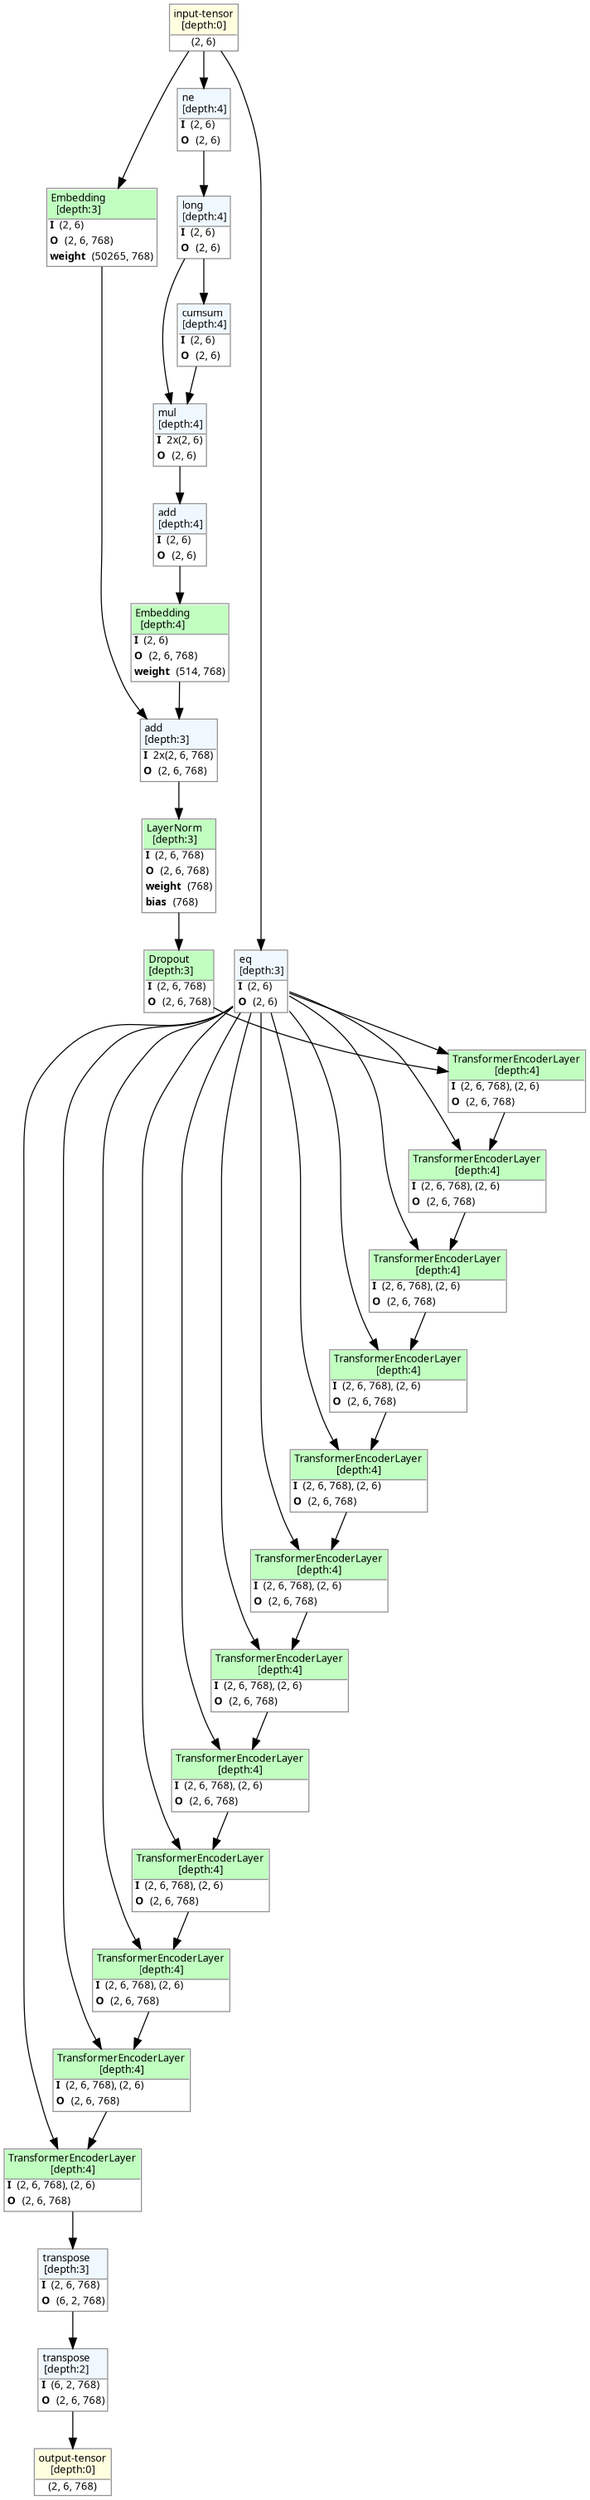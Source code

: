 strict digraph Roberta {
	graph [ordering=in rankdir=TB size="20.099999999999998,20.099999999999998"]
	node [align=left color="#909090" fillcolor="#ffffff90" fontname="Linux libertine" fontsize=10 height=0.2 margin=0 ranksep=0.1 shape=plaintext style=filled]
	edge [fontsize=10]
	0 [label=<
                    <TABLE BORDER="1" CELLBORDER="0"
                    CELLSPACING="0" CELLPADDING="2">
                        <TR>
                            <TD BGCOLOR="lightyellow" ALIGN="LEFT"
                            BORDER="1" SIDES="B"
                            >input-tensor<BR ALIGN="LEFT"/>[depth:0]</TD>
                        </TR>
                        <TR>
                            <TD>(2, 6)</TD>
                        </TR>
                        
                    </TABLE>>]
	1 [label=<
                    <TABLE BORDER="1" CELLBORDER="0"
                    CELLSPACING="0" CELLPADDING="2">
                        <TR>
                            <TD BGCOLOR="aliceblue" ALIGN="LEFT"
                            BORDER="1" SIDES="B"
                            >eq<BR ALIGN="LEFT"/>[depth:3]</TD>
                        </TR>
                        <TR>
                            <TD ALIGN="LEFT"><B>I</B> (2, 6)</TD>
                        </TR>
                        <TR>
                            <TD ALIGN="LEFT"><B>O</B> (2, 6)</TD>
                        </TR>
                        
                    </TABLE>>]
	2 [label=<
                    <TABLE BORDER="1" CELLBORDER="0"
                    CELLSPACING="0" CELLPADDING="2">
                        <TR>
                            <TD BGCOLOR="darkseagreen1" ALIGN="LEFT"
                            BORDER="1" SIDES="B"
                            >Embedding<BR ALIGN="LEFT"/>[depth:3]</TD>
                        </TR>
                        <TR>
                            <TD ALIGN="LEFT"><B>I</B> (2, 6)</TD>
                        </TR>
                        <TR>
                            <TD ALIGN="LEFT"><B>O</B> (2, 6, 768)</TD>
                        </TR>
                                        <TR>
                    <TD ALIGN="LEFT"><B>weight</B> (50265, 768)</TD>
                </TR>
                    </TABLE>>]
	3 [label=<
                    <TABLE BORDER="1" CELLBORDER="0"
                    CELLSPACING="0" CELLPADDING="2">
                        <TR>
                            <TD BGCOLOR="aliceblue" ALIGN="LEFT"
                            BORDER="1" SIDES="B"
                            >ne<BR ALIGN="LEFT"/>[depth:4]</TD>
                        </TR>
                        <TR>
                            <TD ALIGN="LEFT"><B>I</B> (2, 6)</TD>
                        </TR>
                        <TR>
                            <TD ALIGN="LEFT"><B>O</B> (2, 6)</TD>
                        </TR>
                        
                    </TABLE>>]
	4 [label=<
                    <TABLE BORDER="1" CELLBORDER="0"
                    CELLSPACING="0" CELLPADDING="2">
                        <TR>
                            <TD BGCOLOR="aliceblue" ALIGN="LEFT"
                            BORDER="1" SIDES="B"
                            >long<BR ALIGN="LEFT"/>[depth:4]</TD>
                        </TR>
                        <TR>
                            <TD ALIGN="LEFT"><B>I</B> (2, 6)</TD>
                        </TR>
                        <TR>
                            <TD ALIGN="LEFT"><B>O</B> (2, 6)</TD>
                        </TR>
                        
                    </TABLE>>]
	5 [label=<
                    <TABLE BORDER="1" CELLBORDER="0"
                    CELLSPACING="0" CELLPADDING="2">
                        <TR>
                            <TD BGCOLOR="aliceblue" ALIGN="LEFT"
                            BORDER="1" SIDES="B"
                            >cumsum<BR ALIGN="LEFT"/>[depth:4]</TD>
                        </TR>
                        <TR>
                            <TD ALIGN="LEFT"><B>I</B> (2, 6)</TD>
                        </TR>
                        <TR>
                            <TD ALIGN="LEFT"><B>O</B> (2, 6)</TD>
                        </TR>
                        
                    </TABLE>>]
	6 [label=<
                    <TABLE BORDER="1" CELLBORDER="0"
                    CELLSPACING="0" CELLPADDING="2">
                        <TR>
                            <TD BGCOLOR="aliceblue" ALIGN="LEFT"
                            BORDER="1" SIDES="B"
                            >mul<BR ALIGN="LEFT"/>[depth:4]</TD>
                        </TR>
                        <TR>
                            <TD ALIGN="LEFT"><B>I</B> 2x(2, 6)</TD>
                        </TR>
                        <TR>
                            <TD ALIGN="LEFT"><B>O</B> (2, 6)</TD>
                        </TR>
                        
                    </TABLE>>]
	7 [label=<
                    <TABLE BORDER="1" CELLBORDER="0"
                    CELLSPACING="0" CELLPADDING="2">
                        <TR>
                            <TD BGCOLOR="aliceblue" ALIGN="LEFT"
                            BORDER="1" SIDES="B"
                            >add<BR ALIGN="LEFT"/>[depth:4]</TD>
                        </TR>
                        <TR>
                            <TD ALIGN="LEFT"><B>I</B> (2, 6)</TD>
                        </TR>
                        <TR>
                            <TD ALIGN="LEFT"><B>O</B> (2, 6)</TD>
                        </TR>
                        
                    </TABLE>>]
	8 [label=<
                    <TABLE BORDER="1" CELLBORDER="0"
                    CELLSPACING="0" CELLPADDING="2">
                        <TR>
                            <TD BGCOLOR="darkseagreen1" ALIGN="LEFT"
                            BORDER="1" SIDES="B"
                            >Embedding<BR ALIGN="LEFT"/>[depth:4]</TD>
                        </TR>
                        <TR>
                            <TD ALIGN="LEFT"><B>I</B> (2, 6)</TD>
                        </TR>
                        <TR>
                            <TD ALIGN="LEFT"><B>O</B> (2, 6, 768)</TD>
                        </TR>
                                        <TR>
                    <TD ALIGN="LEFT"><B>weight</B> (514, 768)</TD>
                </TR>
                    </TABLE>>]
	9 [label=<
                    <TABLE BORDER="1" CELLBORDER="0"
                    CELLSPACING="0" CELLPADDING="2">
                        <TR>
                            <TD BGCOLOR="aliceblue" ALIGN="LEFT"
                            BORDER="1" SIDES="B"
                            >add<BR ALIGN="LEFT"/>[depth:3]</TD>
                        </TR>
                        <TR>
                            <TD ALIGN="LEFT"><B>I</B> 2x(2, 6, 768)</TD>
                        </TR>
                        <TR>
                            <TD ALIGN="LEFT"><B>O</B> (2, 6, 768)</TD>
                        </TR>
                        
                    </TABLE>>]
	10 [label=<
                    <TABLE BORDER="1" CELLBORDER="0"
                    CELLSPACING="0" CELLPADDING="2">
                        <TR>
                            <TD BGCOLOR="darkseagreen1" ALIGN="LEFT"
                            BORDER="1" SIDES="B"
                            >LayerNorm<BR ALIGN="LEFT"/>[depth:3]</TD>
                        </TR>
                        <TR>
                            <TD ALIGN="LEFT"><B>I</B> (2, 6, 768)</TD>
                        </TR>
                        <TR>
                            <TD ALIGN="LEFT"><B>O</B> (2, 6, 768)</TD>
                        </TR>
                                        <TR>
                    <TD ALIGN="LEFT"><B>weight</B> (768)</TD>
                </TR>
                <TR>
                    <TD ALIGN="LEFT"><B>bias</B> (768)</TD>
                </TR>
                    </TABLE>>]
	11 [label=<
                    <TABLE BORDER="1" CELLBORDER="0"
                    CELLSPACING="0" CELLPADDING="2">
                        <TR>
                            <TD BGCOLOR="darkseagreen1" ALIGN="LEFT"
                            BORDER="1" SIDES="B"
                            >Dropout<BR ALIGN="LEFT"/>[depth:3]</TD>
                        </TR>
                        <TR>
                            <TD ALIGN="LEFT"><B>I</B> (2, 6, 768)</TD>
                        </TR>
                        <TR>
                            <TD ALIGN="LEFT"><B>O</B> (2, 6, 768)</TD>
                        </TR>
                        
                    </TABLE>>]
	12 [label=<
                    <TABLE BORDER="1" CELLBORDER="0"
                    CELLSPACING="0" CELLPADDING="2">
                        <TR>
                            <TD BGCOLOR="darkseagreen1" ALIGN="LEFT"
                            BORDER="1" SIDES="B"
                            >TransformerEncoderLayer<BR ALIGN="LEFT"/>[depth:4]</TD>
                        </TR>
                        <TR>
                            <TD ALIGN="LEFT"><B>I</B> (2, 6, 768), (2, 6)</TD>
                        </TR>
                        <TR>
                            <TD ALIGN="LEFT"><B>O</B> (2, 6, 768)</TD>
                        </TR>
                        
                    </TABLE>>]
	13 [label=<
                    <TABLE BORDER="1" CELLBORDER="0"
                    CELLSPACING="0" CELLPADDING="2">
                        <TR>
                            <TD BGCOLOR="darkseagreen1" ALIGN="LEFT"
                            BORDER="1" SIDES="B"
                            >TransformerEncoderLayer<BR ALIGN="LEFT"/>[depth:4]</TD>
                        </TR>
                        <TR>
                            <TD ALIGN="LEFT"><B>I</B> (2, 6, 768), (2, 6)</TD>
                        </TR>
                        <TR>
                            <TD ALIGN="LEFT"><B>O</B> (2, 6, 768)</TD>
                        </TR>
                        
                    </TABLE>>]
	14 [label=<
                    <TABLE BORDER="1" CELLBORDER="0"
                    CELLSPACING="0" CELLPADDING="2">
                        <TR>
                            <TD BGCOLOR="darkseagreen1" ALIGN="LEFT"
                            BORDER="1" SIDES="B"
                            >TransformerEncoderLayer<BR ALIGN="LEFT"/>[depth:4]</TD>
                        </TR>
                        <TR>
                            <TD ALIGN="LEFT"><B>I</B> (2, 6, 768), (2, 6)</TD>
                        </TR>
                        <TR>
                            <TD ALIGN="LEFT"><B>O</B> (2, 6, 768)</TD>
                        </TR>
                        
                    </TABLE>>]
	15 [label=<
                    <TABLE BORDER="1" CELLBORDER="0"
                    CELLSPACING="0" CELLPADDING="2">
                        <TR>
                            <TD BGCOLOR="darkseagreen1" ALIGN="LEFT"
                            BORDER="1" SIDES="B"
                            >TransformerEncoderLayer<BR ALIGN="LEFT"/>[depth:4]</TD>
                        </TR>
                        <TR>
                            <TD ALIGN="LEFT"><B>I</B> (2, 6, 768), (2, 6)</TD>
                        </TR>
                        <TR>
                            <TD ALIGN="LEFT"><B>O</B> (2, 6, 768)</TD>
                        </TR>
                        
                    </TABLE>>]
	16 [label=<
                    <TABLE BORDER="1" CELLBORDER="0"
                    CELLSPACING="0" CELLPADDING="2">
                        <TR>
                            <TD BGCOLOR="darkseagreen1" ALIGN="LEFT"
                            BORDER="1" SIDES="B"
                            >TransformerEncoderLayer<BR ALIGN="LEFT"/>[depth:4]</TD>
                        </TR>
                        <TR>
                            <TD ALIGN="LEFT"><B>I</B> (2, 6, 768), (2, 6)</TD>
                        </TR>
                        <TR>
                            <TD ALIGN="LEFT"><B>O</B> (2, 6, 768)</TD>
                        </TR>
                        
                    </TABLE>>]
	17 [label=<
                    <TABLE BORDER="1" CELLBORDER="0"
                    CELLSPACING="0" CELLPADDING="2">
                        <TR>
                            <TD BGCOLOR="darkseagreen1" ALIGN="LEFT"
                            BORDER="1" SIDES="B"
                            >TransformerEncoderLayer<BR ALIGN="LEFT"/>[depth:4]</TD>
                        </TR>
                        <TR>
                            <TD ALIGN="LEFT"><B>I</B> (2, 6, 768), (2, 6)</TD>
                        </TR>
                        <TR>
                            <TD ALIGN="LEFT"><B>O</B> (2, 6, 768)</TD>
                        </TR>
                        
                    </TABLE>>]
	18 [label=<
                    <TABLE BORDER="1" CELLBORDER="0"
                    CELLSPACING="0" CELLPADDING="2">
                        <TR>
                            <TD BGCOLOR="darkseagreen1" ALIGN="LEFT"
                            BORDER="1" SIDES="B"
                            >TransformerEncoderLayer<BR ALIGN="LEFT"/>[depth:4]</TD>
                        </TR>
                        <TR>
                            <TD ALIGN="LEFT"><B>I</B> (2, 6, 768), (2, 6)</TD>
                        </TR>
                        <TR>
                            <TD ALIGN="LEFT"><B>O</B> (2, 6, 768)</TD>
                        </TR>
                        
                    </TABLE>>]
	19 [label=<
                    <TABLE BORDER="1" CELLBORDER="0"
                    CELLSPACING="0" CELLPADDING="2">
                        <TR>
                            <TD BGCOLOR="darkseagreen1" ALIGN="LEFT"
                            BORDER="1" SIDES="B"
                            >TransformerEncoderLayer<BR ALIGN="LEFT"/>[depth:4]</TD>
                        </TR>
                        <TR>
                            <TD ALIGN="LEFT"><B>I</B> (2, 6, 768), (2, 6)</TD>
                        </TR>
                        <TR>
                            <TD ALIGN="LEFT"><B>O</B> (2, 6, 768)</TD>
                        </TR>
                        
                    </TABLE>>]
	20 [label=<
                    <TABLE BORDER="1" CELLBORDER="0"
                    CELLSPACING="0" CELLPADDING="2">
                        <TR>
                            <TD BGCOLOR="darkseagreen1" ALIGN="LEFT"
                            BORDER="1" SIDES="B"
                            >TransformerEncoderLayer<BR ALIGN="LEFT"/>[depth:4]</TD>
                        </TR>
                        <TR>
                            <TD ALIGN="LEFT"><B>I</B> (2, 6, 768), (2, 6)</TD>
                        </TR>
                        <TR>
                            <TD ALIGN="LEFT"><B>O</B> (2, 6, 768)</TD>
                        </TR>
                        
                    </TABLE>>]
	21 [label=<
                    <TABLE BORDER="1" CELLBORDER="0"
                    CELLSPACING="0" CELLPADDING="2">
                        <TR>
                            <TD BGCOLOR="darkseagreen1" ALIGN="LEFT"
                            BORDER="1" SIDES="B"
                            >TransformerEncoderLayer<BR ALIGN="LEFT"/>[depth:4]</TD>
                        </TR>
                        <TR>
                            <TD ALIGN="LEFT"><B>I</B> (2, 6, 768), (2, 6)</TD>
                        </TR>
                        <TR>
                            <TD ALIGN="LEFT"><B>O</B> (2, 6, 768)</TD>
                        </TR>
                        
                    </TABLE>>]
	22 [label=<
                    <TABLE BORDER="1" CELLBORDER="0"
                    CELLSPACING="0" CELLPADDING="2">
                        <TR>
                            <TD BGCOLOR="darkseagreen1" ALIGN="LEFT"
                            BORDER="1" SIDES="B"
                            >TransformerEncoderLayer<BR ALIGN="LEFT"/>[depth:4]</TD>
                        </TR>
                        <TR>
                            <TD ALIGN="LEFT"><B>I</B> (2, 6, 768), (2, 6)</TD>
                        </TR>
                        <TR>
                            <TD ALIGN="LEFT"><B>O</B> (2, 6, 768)</TD>
                        </TR>
                        
                    </TABLE>>]
	23 [label=<
                    <TABLE BORDER="1" CELLBORDER="0"
                    CELLSPACING="0" CELLPADDING="2">
                        <TR>
                            <TD BGCOLOR="darkseagreen1" ALIGN="LEFT"
                            BORDER="1" SIDES="B"
                            >TransformerEncoderLayer<BR ALIGN="LEFT"/>[depth:4]</TD>
                        </TR>
                        <TR>
                            <TD ALIGN="LEFT"><B>I</B> (2, 6, 768), (2, 6)</TD>
                        </TR>
                        <TR>
                            <TD ALIGN="LEFT"><B>O</B> (2, 6, 768)</TD>
                        </TR>
                        
                    </TABLE>>]
	24 [label=<
                    <TABLE BORDER="1" CELLBORDER="0"
                    CELLSPACING="0" CELLPADDING="2">
                        <TR>
                            <TD BGCOLOR="aliceblue" ALIGN="LEFT"
                            BORDER="1" SIDES="B"
                            >transpose<BR ALIGN="LEFT"/>[depth:3]</TD>
                        </TR>
                        <TR>
                            <TD ALIGN="LEFT"><B>I</B> (2, 6, 768)</TD>
                        </TR>
                        <TR>
                            <TD ALIGN="LEFT"><B>O</B> (6, 2, 768)</TD>
                        </TR>
                        
                    </TABLE>>]
	25 [label=<
                    <TABLE BORDER="1" CELLBORDER="0"
                    CELLSPACING="0" CELLPADDING="2">
                        <TR>
                            <TD BGCOLOR="aliceblue" ALIGN="LEFT"
                            BORDER="1" SIDES="B"
                            >transpose<BR ALIGN="LEFT"/>[depth:2]</TD>
                        </TR>
                        <TR>
                            <TD ALIGN="LEFT"><B>I</B> (6, 2, 768)</TD>
                        </TR>
                        <TR>
                            <TD ALIGN="LEFT"><B>O</B> (2, 6, 768)</TD>
                        </TR>
                        
                    </TABLE>>]
	26 [label=<
                    <TABLE BORDER="1" CELLBORDER="0"
                    CELLSPACING="0" CELLPADDING="2">
                        <TR>
                            <TD BGCOLOR="lightyellow" ALIGN="LEFT"
                            BORDER="1" SIDES="B"
                            >output-tensor<BR ALIGN="LEFT"/>[depth:0]</TD>
                        </TR>
                        <TR>
                            <TD>(2, 6, 768)</TD>
                        </TR>
                        
                    </TABLE>>]
	0 -> 1
	0 -> 2
	2 -> 9
	0 -> 3
	3 -> 4
	4 -> 5
	4 -> 6
	5 -> 6
	6 -> 7
	7 -> 8
	8 -> 9
	9 -> 10
	10 -> 11
	11 -> 12
	1 -> 12
	1 -> 13
	1 -> 14
	1 -> 15
	1 -> 16
	1 -> 17
	1 -> 18
	1 -> 19
	1 -> 20
	1 -> 21
	1 -> 22
	1 -> 23
	12 -> 13
	13 -> 14
	14 -> 15
	15 -> 16
	16 -> 17
	17 -> 18
	18 -> 19
	19 -> 20
	20 -> 21
	21 -> 22
	22 -> 23
	23 -> 24
	24 -> 25
	25 -> 26
}
